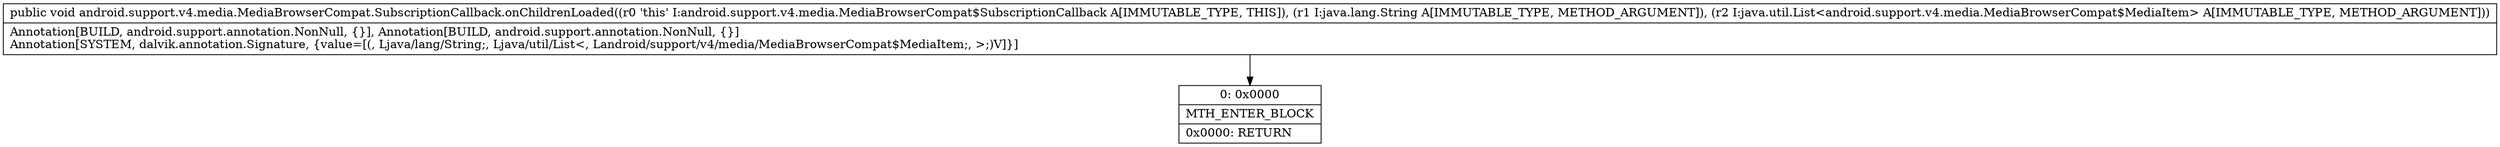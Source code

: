 digraph "CFG forandroid.support.v4.media.MediaBrowserCompat.SubscriptionCallback.onChildrenLoaded(Ljava\/lang\/String;Ljava\/util\/List;)V" {
Node_0 [shape=record,label="{0\:\ 0x0000|MTH_ENTER_BLOCK\l|0x0000: RETURN   \l}"];
MethodNode[shape=record,label="{public void android.support.v4.media.MediaBrowserCompat.SubscriptionCallback.onChildrenLoaded((r0 'this' I:android.support.v4.media.MediaBrowserCompat$SubscriptionCallback A[IMMUTABLE_TYPE, THIS]), (r1 I:java.lang.String A[IMMUTABLE_TYPE, METHOD_ARGUMENT]), (r2 I:java.util.List\<android.support.v4.media.MediaBrowserCompat$MediaItem\> A[IMMUTABLE_TYPE, METHOD_ARGUMENT]))  | Annotation[BUILD, android.support.annotation.NonNull, \{\}], Annotation[BUILD, android.support.annotation.NonNull, \{\}]\lAnnotation[SYSTEM, dalvik.annotation.Signature, \{value=[(, Ljava\/lang\/String;, Ljava\/util\/List\<, Landroid\/support\/v4\/media\/MediaBrowserCompat$MediaItem;, \>;)V]\}]\l}"];
MethodNode -> Node_0;
}

